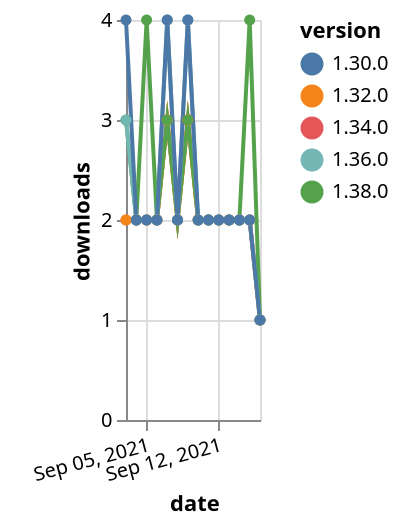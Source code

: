 {"$schema": "https://vega.github.io/schema/vega-lite/v5.json", "description": "A simple bar chart with embedded data.", "data": {"values": [{"date": "2021-09-03", "total": 1013, "delta": 2, "version": "1.34.0"}, {"date": "2021-09-04", "total": 1015, "delta": 2, "version": "1.34.0"}, {"date": "2021-09-05", "total": 1017, "delta": 2, "version": "1.34.0"}, {"date": "2021-09-06", "total": 1019, "delta": 2, "version": "1.34.0"}, {"date": "2021-09-07", "total": 1022, "delta": 3, "version": "1.34.0"}, {"date": "2021-09-08", "total": 1024, "delta": 2, "version": "1.34.0"}, {"date": "2021-09-09", "total": 1027, "delta": 3, "version": "1.34.0"}, {"date": "2021-09-10", "total": 1029, "delta": 2, "version": "1.34.0"}, {"date": "2021-09-11", "total": 1031, "delta": 2, "version": "1.34.0"}, {"date": "2021-09-12", "total": 1033, "delta": 2, "version": "1.34.0"}, {"date": "2021-09-13", "total": 1035, "delta": 2, "version": "1.34.0"}, {"date": "2021-09-14", "total": 1037, "delta": 2, "version": "1.34.0"}, {"date": "2021-09-15", "total": 1039, "delta": 2, "version": "1.34.0"}, {"date": "2021-09-16", "total": 1040, "delta": 1, "version": "1.34.0"}, {"date": "2021-09-03", "total": 1466, "delta": 2, "version": "1.32.0"}, {"date": "2021-09-04", "total": 1468, "delta": 2, "version": "1.32.0"}, {"date": "2021-09-05", "total": 1470, "delta": 2, "version": "1.32.0"}, {"date": "2021-09-06", "total": 1472, "delta": 2, "version": "1.32.0"}, {"date": "2021-09-07", "total": 1475, "delta": 3, "version": "1.32.0"}, {"date": "2021-09-08", "total": 1477, "delta": 2, "version": "1.32.0"}, {"date": "2021-09-09", "total": 1480, "delta": 3, "version": "1.32.0"}, {"date": "2021-09-10", "total": 1482, "delta": 2, "version": "1.32.0"}, {"date": "2021-09-11", "total": 1484, "delta": 2, "version": "1.32.0"}, {"date": "2021-09-12", "total": 1486, "delta": 2, "version": "1.32.0"}, {"date": "2021-09-13", "total": 1488, "delta": 2, "version": "1.32.0"}, {"date": "2021-09-14", "total": 1490, "delta": 2, "version": "1.32.0"}, {"date": "2021-09-15", "total": 1492, "delta": 2, "version": "1.32.0"}, {"date": "2021-09-16", "total": 1493, "delta": 1, "version": "1.32.0"}, {"date": "2021-09-03", "total": 225, "delta": 3, "version": "1.38.0"}, {"date": "2021-09-04", "total": 227, "delta": 2, "version": "1.38.0"}, {"date": "2021-09-05", "total": 231, "delta": 4, "version": "1.38.0"}, {"date": "2021-09-06", "total": 233, "delta": 2, "version": "1.38.0"}, {"date": "2021-09-07", "total": 236, "delta": 3, "version": "1.38.0"}, {"date": "2021-09-08", "total": 238, "delta": 2, "version": "1.38.0"}, {"date": "2021-09-09", "total": 241, "delta": 3, "version": "1.38.0"}, {"date": "2021-09-10", "total": 243, "delta": 2, "version": "1.38.0"}, {"date": "2021-09-11", "total": 245, "delta": 2, "version": "1.38.0"}, {"date": "2021-09-12", "total": 247, "delta": 2, "version": "1.38.0"}, {"date": "2021-09-13", "total": 249, "delta": 2, "version": "1.38.0"}, {"date": "2021-09-14", "total": 251, "delta": 2, "version": "1.38.0"}, {"date": "2021-09-15", "total": 255, "delta": 4, "version": "1.38.0"}, {"date": "2021-09-16", "total": 256, "delta": 1, "version": "1.38.0"}, {"date": "2021-09-03", "total": 701, "delta": 3, "version": "1.36.0"}, {"date": "2021-09-04", "total": 703, "delta": 2, "version": "1.36.0"}, {"date": "2021-09-05", "total": 705, "delta": 2, "version": "1.36.0"}, {"date": "2021-09-06", "total": 707, "delta": 2, "version": "1.36.0"}, {"date": "2021-09-07", "total": 711, "delta": 4, "version": "1.36.0"}, {"date": "2021-09-08", "total": 713, "delta": 2, "version": "1.36.0"}, {"date": "2021-09-09", "total": 717, "delta": 4, "version": "1.36.0"}, {"date": "2021-09-10", "total": 719, "delta": 2, "version": "1.36.0"}, {"date": "2021-09-11", "total": 721, "delta": 2, "version": "1.36.0"}, {"date": "2021-09-12", "total": 723, "delta": 2, "version": "1.36.0"}, {"date": "2021-09-13", "total": 725, "delta": 2, "version": "1.36.0"}, {"date": "2021-09-14", "total": 727, "delta": 2, "version": "1.36.0"}, {"date": "2021-09-15", "total": 729, "delta": 2, "version": "1.36.0"}, {"date": "2021-09-16", "total": 730, "delta": 1, "version": "1.36.0"}, {"date": "2021-09-03", "total": 2006, "delta": 4, "version": "1.30.0"}, {"date": "2021-09-04", "total": 2008, "delta": 2, "version": "1.30.0"}, {"date": "2021-09-05", "total": 2010, "delta": 2, "version": "1.30.0"}, {"date": "2021-09-06", "total": 2012, "delta": 2, "version": "1.30.0"}, {"date": "2021-09-07", "total": 2016, "delta": 4, "version": "1.30.0"}, {"date": "2021-09-08", "total": 2018, "delta": 2, "version": "1.30.0"}, {"date": "2021-09-09", "total": 2022, "delta": 4, "version": "1.30.0"}, {"date": "2021-09-10", "total": 2024, "delta": 2, "version": "1.30.0"}, {"date": "2021-09-11", "total": 2026, "delta": 2, "version": "1.30.0"}, {"date": "2021-09-12", "total": 2028, "delta": 2, "version": "1.30.0"}, {"date": "2021-09-13", "total": 2030, "delta": 2, "version": "1.30.0"}, {"date": "2021-09-14", "total": 2032, "delta": 2, "version": "1.30.0"}, {"date": "2021-09-15", "total": 2034, "delta": 2, "version": "1.30.0"}, {"date": "2021-09-16", "total": 2035, "delta": 1, "version": "1.30.0"}]}, "width": "container", "mark": {"type": "line", "point": {"filled": true}}, "encoding": {"x": {"field": "date", "type": "temporal", "timeUnit": "yearmonthdate", "title": "date", "axis": {"labelAngle": -15}}, "y": {"field": "delta", "type": "quantitative", "title": "downloads"}, "color": {"field": "version", "type": "nominal"}, "tooltip": {"field": "delta"}}}